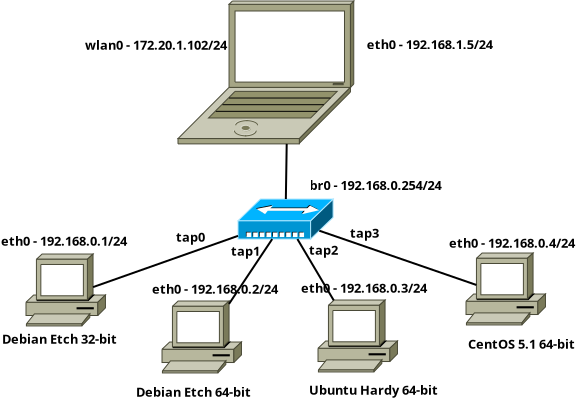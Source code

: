 <?xml version="1.0" encoding="UTF-8"?>
<dia:diagram xmlns:dia="http://www.lysator.liu.se/~alla/dia/">
  <dia:layer name="Background" visible="true">
    <dia:object type="Cisco - Laptop" version="0" id="O0">
      <dia:attribute name="obj_pos">
        <dia:point val="15.25,3.35"/>
      </dia:attribute>
      <dia:attribute name="obj_bb">
        <dia:rectangle val="15.249,3.349;24.039,10.492"/>
      </dia:attribute>
      <dia:attribute name="elem_corner">
        <dia:point val="15.25,3.35"/>
      </dia:attribute>
      <dia:attribute name="elem_width">
        <dia:real val="8.788"/>
      </dia:attribute>
      <dia:attribute name="elem_height">
        <dia:real val="7.142"/>
      </dia:attribute>
      <dia:attribute name="line_width">
        <dia:real val="0.1"/>
      </dia:attribute>
      <dia:attribute name="line_colour">
        <dia:color val="#000000"/>
      </dia:attribute>
      <dia:attribute name="fill_colour">
        <dia:color val="#ffffff"/>
      </dia:attribute>
      <dia:attribute name="show_background">
        <dia:boolean val="true"/>
      </dia:attribute>
      <dia:attribute name="line_style">
        <dia:enum val="0"/>
        <dia:real val="1"/>
      </dia:attribute>
      <dia:attribute name="flip_horizontal">
        <dia:boolean val="false"/>
      </dia:attribute>
      <dia:attribute name="flip_vertical">
        <dia:boolean val="false"/>
      </dia:attribute>
    </dia:object>
    <dia:object type="Cisco - PC" version="0" id="O1">
      <dia:attribute name="obj_pos">
        <dia:point val="7.65,16"/>
      </dia:attribute>
      <dia:attribute name="obj_bb">
        <dia:rectangle val="7.649,15.999;11.623,19.596"/>
      </dia:attribute>
      <dia:attribute name="elem_corner">
        <dia:point val="7.65,16"/>
      </dia:attribute>
      <dia:attribute name="elem_width">
        <dia:real val="3.972"/>
      </dia:attribute>
      <dia:attribute name="elem_height">
        <dia:real val="3.594"/>
      </dia:attribute>
      <dia:attribute name="line_width">
        <dia:real val="0.1"/>
      </dia:attribute>
      <dia:attribute name="line_colour">
        <dia:color val="#000000"/>
      </dia:attribute>
      <dia:attribute name="fill_colour">
        <dia:color val="#ffffff"/>
      </dia:attribute>
      <dia:attribute name="show_background">
        <dia:boolean val="true"/>
      </dia:attribute>
      <dia:attribute name="line_style">
        <dia:enum val="0"/>
        <dia:real val="1"/>
      </dia:attribute>
      <dia:attribute name="flip_horizontal">
        <dia:boolean val="false"/>
      </dia:attribute>
      <dia:attribute name="flip_vertical">
        <dia:boolean val="false"/>
      </dia:attribute>
    </dia:object>
    <dia:object type="Cisco - PC" version="0" id="O2">
      <dia:attribute name="obj_pos">
        <dia:point val="14.451,18.351"/>
      </dia:attribute>
      <dia:attribute name="obj_bb">
        <dia:rectangle val="14.45,18.35;18.425,21.947"/>
      </dia:attribute>
      <dia:attribute name="elem_corner">
        <dia:point val="14.451,18.351"/>
      </dia:attribute>
      <dia:attribute name="elem_width">
        <dia:real val="3.972"/>
      </dia:attribute>
      <dia:attribute name="elem_height">
        <dia:real val="3.594"/>
      </dia:attribute>
      <dia:attribute name="line_width">
        <dia:real val="0.1"/>
      </dia:attribute>
      <dia:attribute name="line_colour">
        <dia:color val="#000000"/>
      </dia:attribute>
      <dia:attribute name="fill_colour">
        <dia:color val="#ffffff"/>
      </dia:attribute>
      <dia:attribute name="show_background">
        <dia:boolean val="true"/>
      </dia:attribute>
      <dia:attribute name="line_style">
        <dia:enum val="0"/>
        <dia:real val="1"/>
      </dia:attribute>
      <dia:attribute name="flip_horizontal">
        <dia:boolean val="false"/>
      </dia:attribute>
      <dia:attribute name="flip_vertical">
        <dia:boolean val="false"/>
      </dia:attribute>
    </dia:object>
    <dia:object type="Cisco - PC" version="0" id="O3">
      <dia:attribute name="obj_pos">
        <dia:point val="29.651,15.951"/>
      </dia:attribute>
      <dia:attribute name="obj_bb">
        <dia:rectangle val="29.65,15.95;33.625,19.547"/>
      </dia:attribute>
      <dia:attribute name="elem_corner">
        <dia:point val="29.651,15.951"/>
      </dia:attribute>
      <dia:attribute name="elem_width">
        <dia:real val="3.972"/>
      </dia:attribute>
      <dia:attribute name="elem_height">
        <dia:real val="3.594"/>
      </dia:attribute>
      <dia:attribute name="line_width">
        <dia:real val="0.1"/>
      </dia:attribute>
      <dia:attribute name="line_colour">
        <dia:color val="#000000"/>
      </dia:attribute>
      <dia:attribute name="fill_colour">
        <dia:color val="#ffffff"/>
      </dia:attribute>
      <dia:attribute name="show_background">
        <dia:boolean val="true"/>
      </dia:attribute>
      <dia:attribute name="line_style">
        <dia:enum val="0"/>
        <dia:real val="1"/>
      </dia:attribute>
      <dia:attribute name="flip_horizontal">
        <dia:boolean val="false"/>
      </dia:attribute>
      <dia:attribute name="flip_vertical">
        <dia:boolean val="false"/>
      </dia:attribute>
    </dia:object>
    <dia:object type="Cisco - PC" version="0" id="O4">
      <dia:attribute name="obj_pos">
        <dia:point val="22.251,18.301"/>
      </dia:attribute>
      <dia:attribute name="obj_bb">
        <dia:rectangle val="22.25,18.3;26.225,21.897"/>
      </dia:attribute>
      <dia:attribute name="elem_corner">
        <dia:point val="22.251,18.301"/>
      </dia:attribute>
      <dia:attribute name="elem_width">
        <dia:real val="3.972"/>
      </dia:attribute>
      <dia:attribute name="elem_height">
        <dia:real val="3.594"/>
      </dia:attribute>
      <dia:attribute name="line_width">
        <dia:real val="0.1"/>
      </dia:attribute>
      <dia:attribute name="line_colour">
        <dia:color val="#000000"/>
      </dia:attribute>
      <dia:attribute name="fill_colour">
        <dia:color val="#ffffff"/>
      </dia:attribute>
      <dia:attribute name="show_background">
        <dia:boolean val="true"/>
      </dia:attribute>
      <dia:attribute name="line_style">
        <dia:enum val="0"/>
        <dia:real val="1"/>
      </dia:attribute>
      <dia:attribute name="flip_horizontal">
        <dia:boolean val="false"/>
      </dia:attribute>
      <dia:attribute name="flip_vertical">
        <dia:boolean val="false"/>
      </dia:attribute>
    </dia:object>
    <dia:object type="Cisco - Small hub" version="0" id="O5">
      <dia:attribute name="obj_pos">
        <dia:point val="18.25,13.25"/>
      </dia:attribute>
      <dia:attribute name="obj_bb">
        <dia:rectangle val="18.249,13.249;23.005,15.251"/>
      </dia:attribute>
      <dia:attribute name="elem_corner">
        <dia:point val="18.25,13.25"/>
      </dia:attribute>
      <dia:attribute name="elem_width">
        <dia:real val="4.754"/>
      </dia:attribute>
      <dia:attribute name="elem_height">
        <dia:real val="2"/>
      </dia:attribute>
      <dia:attribute name="line_width">
        <dia:real val="0.1"/>
      </dia:attribute>
      <dia:attribute name="line_colour">
        <dia:color val="#000000"/>
      </dia:attribute>
      <dia:attribute name="fill_colour">
        <dia:color val="#ffffff"/>
      </dia:attribute>
      <dia:attribute name="show_background">
        <dia:boolean val="true"/>
      </dia:attribute>
      <dia:attribute name="line_style">
        <dia:enum val="0"/>
        <dia:real val="1"/>
      </dia:attribute>
      <dia:attribute name="flip_horizontal">
        <dia:boolean val="false"/>
      </dia:attribute>
      <dia:attribute name="flip_vertical">
        <dia:boolean val="false"/>
      </dia:attribute>
    </dia:object>
    <dia:object type="Standard - Line" version="0" id="O6">
      <dia:attribute name="obj_pos">
        <dia:point val="11.0,17.653"/>
      </dia:attribute>
      <dia:attribute name="obj_bb">
        <dia:rectangle val="10.936,15.026;18.315,17.717"/>
      </dia:attribute>
      <dia:attribute name="conn_endpoints">
        <dia:point val="11.0,17.653"/>
        <dia:point val="18.252,15.09"/>
      </dia:attribute>
      <dia:attribute name="numcp">
        <dia:int val="1"/>
      </dia:attribute>
      <dia:connections>
        <dia:connection handle="0" to="O1" connection="11"/>
        <dia:connection handle="1" to="O5" connection="10"/>
      </dia:connections>
    </dia:object>
    <dia:object type="Standard - Line" version="0" id="O7">
      <dia:attribute name="obj_pos">
        <dia:point val="17.804,18.489"/>
      </dia:attribute>
      <dia:attribute name="obj_bb">
        <dia:rectangle val="17.734,15.181;20.03,18.558"/>
      </dia:attribute>
      <dia:attribute name="conn_endpoints">
        <dia:point val="17.804,18.489"/>
        <dia:point val="19.961,15.25"/>
      </dia:attribute>
      <dia:attribute name="numcp">
        <dia:int val="1"/>
      </dia:attribute>
      <dia:connections>
        <dia:connection handle="0" to="O2" connection="11"/>
        <dia:connection handle="1" to="O5" connection="10"/>
      </dia:connections>
    </dia:object>
    <dia:object type="Standard - Line" version="0" id="O8">
      <dia:attribute name="obj_pos">
        <dia:point val="23.037,18.316"/>
      </dia:attribute>
      <dia:attribute name="obj_bb">
        <dia:rectangle val="21.151,15.182;23.106,18.385"/>
      </dia:attribute>
      <dia:attribute name="conn_endpoints">
        <dia:point val="23.037,18.316"/>
        <dia:point val="21.22,15.251"/>
      </dia:attribute>
      <dia:attribute name="numcp">
        <dia:int val="1"/>
      </dia:attribute>
      <dia:connections>
        <dia:connection handle="0" to="O4" connection="11"/>
        <dia:connection handle="1" to="O5" connection="10"/>
      </dia:connections>
    </dia:object>
    <dia:object type="Standard - Line" version="0" id="O9">
      <dia:attribute name="obj_pos">
        <dia:point val="22.314,14.833"/>
      </dia:attribute>
      <dia:attribute name="obj_bb">
        <dia:rectangle val="22.251,14.769;30.235,17.611"/>
      </dia:attribute>
      <dia:attribute name="conn_endpoints">
        <dia:point val="22.314,14.833"/>
        <dia:point val="30.172,17.547"/>
      </dia:attribute>
      <dia:attribute name="numcp">
        <dia:int val="1"/>
      </dia:attribute>
      <dia:connections>
        <dia:connection handle="0" to="O5" connection="10"/>
        <dia:connection handle="1" to="O3" connection="11"/>
      </dia:connections>
    </dia:object>
    <dia:object type="Standard - Line" version="0" id="O10">
      <dia:attribute name="obj_pos">
        <dia:point val="20.642,13.25"/>
      </dia:attribute>
      <dia:attribute name="obj_bb">
        <dia:rectangle val="20.591,10.442;20.736,13.3"/>
      </dia:attribute>
      <dia:attribute name="conn_endpoints">
        <dia:point val="20.642,13.25"/>
        <dia:point val="20.685,10.492"/>
      </dia:attribute>
      <dia:attribute name="numcp">
        <dia:int val="1"/>
      </dia:attribute>
      <dia:connections>
        <dia:connection handle="0" to="O5" connection="10"/>
        <dia:connection handle="1" to="O0" connection="8"/>
      </dia:connections>
    </dia:object>
    <dia:object type="Standard - Text" version="1" id="O11">
      <dia:attribute name="obj_pos">
        <dia:point val="21.827,12.8"/>
      </dia:attribute>
      <dia:attribute name="obj_bb">
        <dia:rectangle val="21.827,12.254;27.821,13.228"/>
      </dia:attribute>
      <dia:attribute name="text">
        <dia:composite type="text">
          <dia:attribute name="string">
            <dia:string>#br0 - 192.168.0.254/24#</dia:string>
          </dia:attribute>
          <dia:attribute name="font">
            <dia:font family="sans" style="80" name="Helvetica-Bold"/>
          </dia:attribute>
          <dia:attribute name="height">
            <dia:real val="0.8"/>
          </dia:attribute>
          <dia:attribute name="pos">
            <dia:point val="21.827,12.8"/>
          </dia:attribute>
          <dia:attribute name="color">
            <dia:color val="#000000"/>
          </dia:attribute>
          <dia:attribute name="alignment">
            <dia:enum val="0"/>
          </dia:attribute>
        </dia:composite>
      </dia:attribute>
      <dia:attribute name="valign">
        <dia:enum val="3"/>
      </dia:attribute>
    </dia:object>
    <dia:object type="Standard - Text" version="1" id="O12">
      <dia:attribute name="obj_pos">
        <dia:point val="24.692,5.757"/>
      </dia:attribute>
      <dia:attribute name="obj_bb">
        <dia:rectangle val="24.692,5.21;30.328,6.184"/>
      </dia:attribute>
      <dia:attribute name="text">
        <dia:composite type="text">
          <dia:attribute name="string">
            <dia:string>#eth0 - 192.168.1.5/24#</dia:string>
          </dia:attribute>
          <dia:attribute name="font">
            <dia:font family="sans" style="80" name="Helvetica-Bold"/>
          </dia:attribute>
          <dia:attribute name="height">
            <dia:real val="0.8"/>
          </dia:attribute>
          <dia:attribute name="pos">
            <dia:point val="24.692,5.757"/>
          </dia:attribute>
          <dia:attribute name="color">
            <dia:color val="#000000"/>
          </dia:attribute>
          <dia:attribute name="alignment">
            <dia:enum val="0"/>
          </dia:attribute>
        </dia:composite>
      </dia:attribute>
      <dia:attribute name="valign">
        <dia:enum val="3"/>
      </dia:attribute>
    </dia:object>
    <dia:object type="Standard - Text" version="1" id="O13">
      <dia:attribute name="obj_pos">
        <dia:point val="10.6,5.78"/>
      </dia:attribute>
      <dia:attribute name="obj_bb">
        <dia:rectangle val="10.6,5.234;16.984,6.208"/>
      </dia:attribute>
      <dia:attribute name="text">
        <dia:composite type="text">
          <dia:attribute name="string">
            <dia:string>#wlan0 - 172.20.1.102/24#</dia:string>
          </dia:attribute>
          <dia:attribute name="font">
            <dia:font family="sans" style="80" name="Helvetica-Bold"/>
          </dia:attribute>
          <dia:attribute name="height">
            <dia:real val="0.8"/>
          </dia:attribute>
          <dia:attribute name="pos">
            <dia:point val="10.6,5.78"/>
          </dia:attribute>
          <dia:attribute name="color">
            <dia:color val="#000000"/>
          </dia:attribute>
          <dia:attribute name="alignment">
            <dia:enum val="0"/>
          </dia:attribute>
        </dia:composite>
      </dia:attribute>
      <dia:attribute name="valign">
        <dia:enum val="3"/>
      </dia:attribute>
    </dia:object>
    <dia:object type="Standard - Text" version="1" id="O14">
      <dia:attribute name="obj_pos">
        <dia:point val="6.4,15.58"/>
      </dia:attribute>
      <dia:attribute name="obj_bb">
        <dia:rectangle val="6.4,15.034;12.036,16.008"/>
      </dia:attribute>
      <dia:attribute name="text">
        <dia:composite type="text">
          <dia:attribute name="string">
            <dia:string>#eth0 - 192.168.0.1/24#</dia:string>
          </dia:attribute>
          <dia:attribute name="font">
            <dia:font family="sans" style="80" name="Helvetica-Bold"/>
          </dia:attribute>
          <dia:attribute name="height">
            <dia:real val="0.8"/>
          </dia:attribute>
          <dia:attribute name="pos">
            <dia:point val="6.4,15.58"/>
          </dia:attribute>
          <dia:attribute name="color">
            <dia:color val="#000000"/>
          </dia:attribute>
          <dia:attribute name="alignment">
            <dia:enum val="0"/>
          </dia:attribute>
        </dia:composite>
      </dia:attribute>
      <dia:attribute name="valign">
        <dia:enum val="3"/>
      </dia:attribute>
    </dia:object>
    <dia:object type="Standard - Text" version="1" id="O15">
      <dia:attribute name="obj_pos">
        <dia:point val="13.95,17.98"/>
      </dia:attribute>
      <dia:attribute name="obj_bb">
        <dia:rectangle val="13.95,17.434;19.586,18.408"/>
      </dia:attribute>
      <dia:attribute name="text">
        <dia:composite type="text">
          <dia:attribute name="string">
            <dia:string>#eth0 - 192.168.0.2/24#</dia:string>
          </dia:attribute>
          <dia:attribute name="font">
            <dia:font family="sans" style="80" name="Helvetica-Bold"/>
          </dia:attribute>
          <dia:attribute name="height">
            <dia:real val="0.8"/>
          </dia:attribute>
          <dia:attribute name="pos">
            <dia:point val="13.95,17.98"/>
          </dia:attribute>
          <dia:attribute name="color">
            <dia:color val="#000000"/>
          </dia:attribute>
          <dia:attribute name="alignment">
            <dia:enum val="0"/>
          </dia:attribute>
        </dia:composite>
      </dia:attribute>
      <dia:attribute name="valign">
        <dia:enum val="3"/>
      </dia:attribute>
    </dia:object>
    <dia:object type="Standard - Text" version="1" id="O16">
      <dia:attribute name="obj_pos">
        <dia:point val="21.4,17.93"/>
      </dia:attribute>
      <dia:attribute name="obj_bb">
        <dia:rectangle val="21.4,17.384;27.036,18.358"/>
      </dia:attribute>
      <dia:attribute name="text">
        <dia:composite type="text">
          <dia:attribute name="string">
            <dia:string>#eth0 - 192.168.0.3/24#</dia:string>
          </dia:attribute>
          <dia:attribute name="font">
            <dia:font family="sans" style="80" name="Helvetica-Bold"/>
          </dia:attribute>
          <dia:attribute name="height">
            <dia:real val="0.8"/>
          </dia:attribute>
          <dia:attribute name="pos">
            <dia:point val="21.4,17.93"/>
          </dia:attribute>
          <dia:attribute name="color">
            <dia:color val="#000000"/>
          </dia:attribute>
          <dia:attribute name="alignment">
            <dia:enum val="0"/>
          </dia:attribute>
        </dia:composite>
      </dia:attribute>
      <dia:attribute name="valign">
        <dia:enum val="3"/>
      </dia:attribute>
    </dia:object>
    <dia:object type="Standard - Text" version="1" id="O17">
      <dia:attribute name="obj_pos">
        <dia:point val="28.8,15.68"/>
      </dia:attribute>
      <dia:attribute name="obj_bb">
        <dia:rectangle val="28.8,15.134;34.436,16.108"/>
      </dia:attribute>
      <dia:attribute name="text">
        <dia:composite type="text">
          <dia:attribute name="string">
            <dia:string>#eth0 - 192.168.0.4/24#</dia:string>
          </dia:attribute>
          <dia:attribute name="font">
            <dia:font family="sans" style="80" name="Helvetica-Bold"/>
          </dia:attribute>
          <dia:attribute name="height">
            <dia:real val="0.8"/>
          </dia:attribute>
          <dia:attribute name="pos">
            <dia:point val="28.8,15.68"/>
          </dia:attribute>
          <dia:attribute name="color">
            <dia:color val="#000000"/>
          </dia:attribute>
          <dia:attribute name="alignment">
            <dia:enum val="0"/>
          </dia:attribute>
        </dia:composite>
      </dia:attribute>
      <dia:attribute name="valign">
        <dia:enum val="3"/>
      </dia:attribute>
    </dia:object>
    <dia:object type="Standard - Text" version="1" id="O18">
      <dia:attribute name="obj_pos">
        <dia:point val="15.15,15.38"/>
      </dia:attribute>
      <dia:attribute name="obj_bb">
        <dia:rectangle val="15.15,14.834;16.366,15.808"/>
      </dia:attribute>
      <dia:attribute name="text">
        <dia:composite type="text">
          <dia:attribute name="string">
            <dia:string>#tap0#</dia:string>
          </dia:attribute>
          <dia:attribute name="font">
            <dia:font family="sans" style="80" name="Helvetica-Bold"/>
          </dia:attribute>
          <dia:attribute name="height">
            <dia:real val="0.8"/>
          </dia:attribute>
          <dia:attribute name="pos">
            <dia:point val="15.15,15.38"/>
          </dia:attribute>
          <dia:attribute name="color">
            <dia:color val="#000000"/>
          </dia:attribute>
          <dia:attribute name="alignment">
            <dia:enum val="0"/>
          </dia:attribute>
        </dia:composite>
      </dia:attribute>
      <dia:attribute name="valign">
        <dia:enum val="3"/>
      </dia:attribute>
    </dia:object>
    <dia:object type="Standard - Text" version="1" id="O19">
      <dia:attribute name="obj_pos">
        <dia:point val="17.9,16.08"/>
      </dia:attribute>
      <dia:attribute name="obj_bb">
        <dia:rectangle val="17.9,15.534;19.116,16.508"/>
      </dia:attribute>
      <dia:attribute name="text">
        <dia:composite type="text">
          <dia:attribute name="string">
            <dia:string>#tap1#</dia:string>
          </dia:attribute>
          <dia:attribute name="font">
            <dia:font family="sans" style="80" name="Helvetica-Bold"/>
          </dia:attribute>
          <dia:attribute name="height">
            <dia:real val="0.8"/>
          </dia:attribute>
          <dia:attribute name="pos">
            <dia:point val="17.9,16.08"/>
          </dia:attribute>
          <dia:attribute name="color">
            <dia:color val="#000000"/>
          </dia:attribute>
          <dia:attribute name="alignment">
            <dia:enum val="0"/>
          </dia:attribute>
        </dia:composite>
      </dia:attribute>
      <dia:attribute name="valign">
        <dia:enum val="3"/>
      </dia:attribute>
    </dia:object>
    <dia:object type="Standard - Text" version="1" id="O20">
      <dia:attribute name="obj_pos">
        <dia:point val="21.8,16.03"/>
      </dia:attribute>
      <dia:attribute name="obj_bb">
        <dia:rectangle val="21.8,15.484;23.016,16.458"/>
      </dia:attribute>
      <dia:attribute name="text">
        <dia:composite type="text">
          <dia:attribute name="string">
            <dia:string>#tap2#</dia:string>
          </dia:attribute>
          <dia:attribute name="font">
            <dia:font family="sans" style="80" name="Helvetica-Bold"/>
          </dia:attribute>
          <dia:attribute name="height">
            <dia:real val="0.8"/>
          </dia:attribute>
          <dia:attribute name="pos">
            <dia:point val="21.8,16.03"/>
          </dia:attribute>
          <dia:attribute name="color">
            <dia:color val="#000000"/>
          </dia:attribute>
          <dia:attribute name="alignment">
            <dia:enum val="0"/>
          </dia:attribute>
        </dia:composite>
      </dia:attribute>
      <dia:attribute name="valign">
        <dia:enum val="3"/>
      </dia:attribute>
    </dia:object>
    <dia:object type="Standard - Text" version="1" id="O21">
      <dia:attribute name="obj_pos">
        <dia:point val="23.85,15.18"/>
      </dia:attribute>
      <dia:attribute name="obj_bb">
        <dia:rectangle val="23.85,14.634;25.066,15.608"/>
      </dia:attribute>
      <dia:attribute name="text">
        <dia:composite type="text">
          <dia:attribute name="string">
            <dia:string>#tap3#</dia:string>
          </dia:attribute>
          <dia:attribute name="font">
            <dia:font family="sans" style="80" name="Helvetica-Bold"/>
          </dia:attribute>
          <dia:attribute name="height">
            <dia:real val="0.8"/>
          </dia:attribute>
          <dia:attribute name="pos">
            <dia:point val="23.85,15.18"/>
          </dia:attribute>
          <dia:attribute name="color">
            <dia:color val="#000000"/>
          </dia:attribute>
          <dia:attribute name="alignment">
            <dia:enum val="0"/>
          </dia:attribute>
        </dia:composite>
      </dia:attribute>
      <dia:attribute name="valign">
        <dia:enum val="3"/>
      </dia:attribute>
    </dia:object>
    <dia:object type="Standard - Text" version="1" id="O22">
      <dia:attribute name="obj_pos">
        <dia:point val="6.45,20.48"/>
      </dia:attribute>
      <dia:attribute name="obj_bb">
        <dia:rectangle val="6.45,19.934;11.554,20.908"/>
      </dia:attribute>
      <dia:attribute name="text">
        <dia:composite type="text">
          <dia:attribute name="string">
            <dia:string>#Debian Etch 32-bit#</dia:string>
          </dia:attribute>
          <dia:attribute name="font">
            <dia:font family="sans" style="80" name="Helvetica-Bold"/>
          </dia:attribute>
          <dia:attribute name="height">
            <dia:real val="0.8"/>
          </dia:attribute>
          <dia:attribute name="pos">
            <dia:point val="6.45,20.48"/>
          </dia:attribute>
          <dia:attribute name="color">
            <dia:color val="#000000"/>
          </dia:attribute>
          <dia:attribute name="alignment">
            <dia:enum val="0"/>
          </dia:attribute>
        </dia:composite>
      </dia:attribute>
      <dia:attribute name="valign">
        <dia:enum val="3"/>
      </dia:attribute>
    </dia:object>
    <dia:object type="Standard - Text" version="1" id="O23">
      <dia:attribute name="obj_pos">
        <dia:point val="13.15,23.13"/>
      </dia:attribute>
      <dia:attribute name="obj_bb">
        <dia:rectangle val="13.15,22.584;18.254,23.558"/>
      </dia:attribute>
      <dia:attribute name="text">
        <dia:composite type="text">
          <dia:attribute name="string">
            <dia:string>#Debian Etch 64-bit#</dia:string>
          </dia:attribute>
          <dia:attribute name="font">
            <dia:font family="sans" style="80" name="Helvetica-Bold"/>
          </dia:attribute>
          <dia:attribute name="height">
            <dia:real val="0.8"/>
          </dia:attribute>
          <dia:attribute name="pos">
            <dia:point val="13.15,23.13"/>
          </dia:attribute>
          <dia:attribute name="color">
            <dia:color val="#000000"/>
          </dia:attribute>
          <dia:attribute name="alignment">
            <dia:enum val="0"/>
          </dia:attribute>
        </dia:composite>
      </dia:attribute>
      <dia:attribute name="valign">
        <dia:enum val="3"/>
      </dia:attribute>
    </dia:object>
    <dia:object type="Standard - Text" version="1" id="O24">
      <dia:attribute name="obj_pos">
        <dia:point val="21.8,23.03"/>
      </dia:attribute>
      <dia:attribute name="obj_bb">
        <dia:rectangle val="21.8,22.484;27.379,23.458"/>
      </dia:attribute>
      <dia:attribute name="text">
        <dia:composite type="text">
          <dia:attribute name="string">
            <dia:string>#Ubuntu Hardy 64-bit#</dia:string>
          </dia:attribute>
          <dia:attribute name="font">
            <dia:font family="sans" style="80" name="Helvetica-Bold"/>
          </dia:attribute>
          <dia:attribute name="height">
            <dia:real val="0.8"/>
          </dia:attribute>
          <dia:attribute name="pos">
            <dia:point val="21.8,23.03"/>
          </dia:attribute>
          <dia:attribute name="color">
            <dia:color val="#000000"/>
          </dia:attribute>
          <dia:attribute name="alignment">
            <dia:enum val="0"/>
          </dia:attribute>
        </dia:composite>
      </dia:attribute>
      <dia:attribute name="valign">
        <dia:enum val="3"/>
      </dia:attribute>
    </dia:object>
    <dia:object type="Standard - Text" version="1" id="O25">
      <dia:attribute name="obj_pos">
        <dia:point val="29.75,20.73"/>
      </dia:attribute>
      <dia:attribute name="obj_bb">
        <dia:rectangle val="29.75,20.184;34.596,21.158"/>
      </dia:attribute>
      <dia:attribute name="text">
        <dia:composite type="text">
          <dia:attribute name="string">
            <dia:string>#CentOS 5.1 64-bit#</dia:string>
          </dia:attribute>
          <dia:attribute name="font">
            <dia:font family="sans" style="80" name="Helvetica-Bold"/>
          </dia:attribute>
          <dia:attribute name="height">
            <dia:real val="0.8"/>
          </dia:attribute>
          <dia:attribute name="pos">
            <dia:point val="29.75,20.73"/>
          </dia:attribute>
          <dia:attribute name="color">
            <dia:color val="#000000"/>
          </dia:attribute>
          <dia:attribute name="alignment">
            <dia:enum val="0"/>
          </dia:attribute>
        </dia:composite>
      </dia:attribute>
      <dia:attribute name="valign">
        <dia:enum val="3"/>
      </dia:attribute>
    </dia:object>
  </dia:layer>
</dia:diagram>
